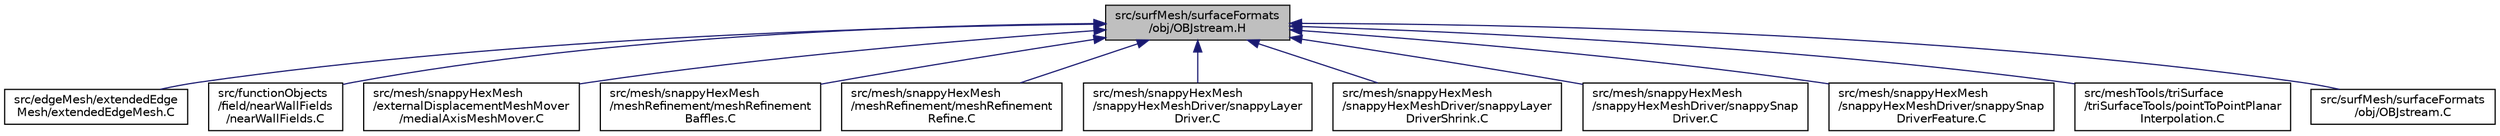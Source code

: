 digraph "src/surfMesh/surfaceFormats/obj/OBJstream.H"
{
  bgcolor="transparent";
  edge [fontname="Helvetica",fontsize="10",labelfontname="Helvetica",labelfontsize="10"];
  node [fontname="Helvetica",fontsize="10",shape=record];
  Node167 [label="src/surfMesh/surfaceFormats\l/obj/OBJstream.H",height=0.2,width=0.4,color="black", fillcolor="grey75", style="filled", fontcolor="black"];
  Node167 -> Node168 [dir="back",color="midnightblue",fontsize="10",style="solid",fontname="Helvetica"];
  Node168 [label="src/edgeMesh/extendedEdge\lMesh/extendedEdgeMesh.C",height=0.2,width=0.4,color="black",URL="$a00995.html"];
  Node167 -> Node169 [dir="back",color="midnightblue",fontsize="10",style="solid",fontname="Helvetica"];
  Node169 [label="src/functionObjects\l/field/nearWallFields\l/nearWallFields.C",height=0.2,width=0.4,color="black",URL="$a04730.html"];
  Node167 -> Node170 [dir="back",color="midnightblue",fontsize="10",style="solid",fontname="Helvetica"];
  Node170 [label="src/mesh/snappyHexMesh\l/externalDisplacementMeshMover\l/medialAxisMeshMover.C",height=0.2,width=0.4,color="black",URL="$a07715.html"];
  Node167 -> Node171 [dir="back",color="midnightblue",fontsize="10",style="solid",fontname="Helvetica"];
  Node171 [label="src/mesh/snappyHexMesh\l/meshRefinement/meshRefinement\lBaffles.C",height=0.2,width=0.4,color="black",URL="$a07739.html"];
  Node167 -> Node172 [dir="back",color="midnightblue",fontsize="10",style="solid",fontname="Helvetica"];
  Node172 [label="src/mesh/snappyHexMesh\l/meshRefinement/meshRefinement\lRefine.C",height=0.2,width=0.4,color="black",URL="$a07748.html"];
  Node167 -> Node173 [dir="back",color="midnightblue",fontsize="10",style="solid",fontname="Helvetica"];
  Node173 [label="src/mesh/snappyHexMesh\l/snappyHexMeshDriver/snappyLayer\lDriver.C",height=0.2,width=0.4,color="black",URL="$a07814.html",tooltip="All to do with adding cell layers. "];
  Node167 -> Node174 [dir="back",color="midnightblue",fontsize="10",style="solid",fontname="Helvetica"];
  Node174 [label="src/mesh/snappyHexMesh\l/snappyHexMeshDriver/snappyLayer\lDriverShrink.C",height=0.2,width=0.4,color="black",URL="$a07820.html",tooltip="Shrinking mesh (part of adding cell layers) "];
  Node167 -> Node175 [dir="back",color="midnightblue",fontsize="10",style="solid",fontname="Helvetica"];
  Node175 [label="src/mesh/snappyHexMesh\l/snappyHexMeshDriver/snappySnap\lDriver.C",height=0.2,width=0.4,color="black",URL="$a07832.html",tooltip="All to do with snapping to the surface. "];
  Node167 -> Node176 [dir="back",color="midnightblue",fontsize="10",style="solid",fontname="Helvetica"];
  Node176 [label="src/mesh/snappyHexMesh\l/snappyHexMeshDriver/snappySnap\lDriverFeature.C",height=0.2,width=0.4,color="black",URL="$a07838.html"];
  Node167 -> Node177 [dir="back",color="midnightblue",fontsize="10",style="solid",fontname="Helvetica"];
  Node177 [label="src/meshTools/triSurface\l/triSurfaceTools/pointToPointPlanar\lInterpolation.C",height=0.2,width=0.4,color="black",URL="$a08945.html"];
  Node167 -> Node178 [dir="back",color="midnightblue",fontsize="10",style="solid",fontname="Helvetica"];
  Node178 [label="src/surfMesh/surfaceFormats\l/obj/OBJstream.C",height=0.2,width=0.4,color="black",URL="$a15437.html"];
}
